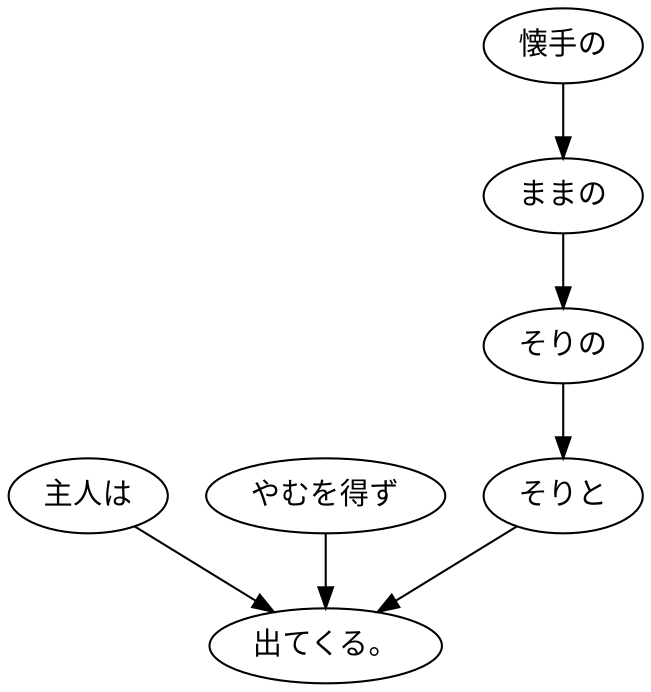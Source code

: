 digraph graph6209 {
	node0 [label="主人は"];
	node1 [label="やむを得ず"];
	node2 [label="懐手の"];
	node3 [label="ままの"];
	node4 [label="そりの"];
	node5 [label="そりと"];
	node6 [label="出てくる。"];
	node0 -> node6;
	node1 -> node6;
	node2 -> node3;
	node3 -> node4;
	node4 -> node5;
	node5 -> node6;
}
